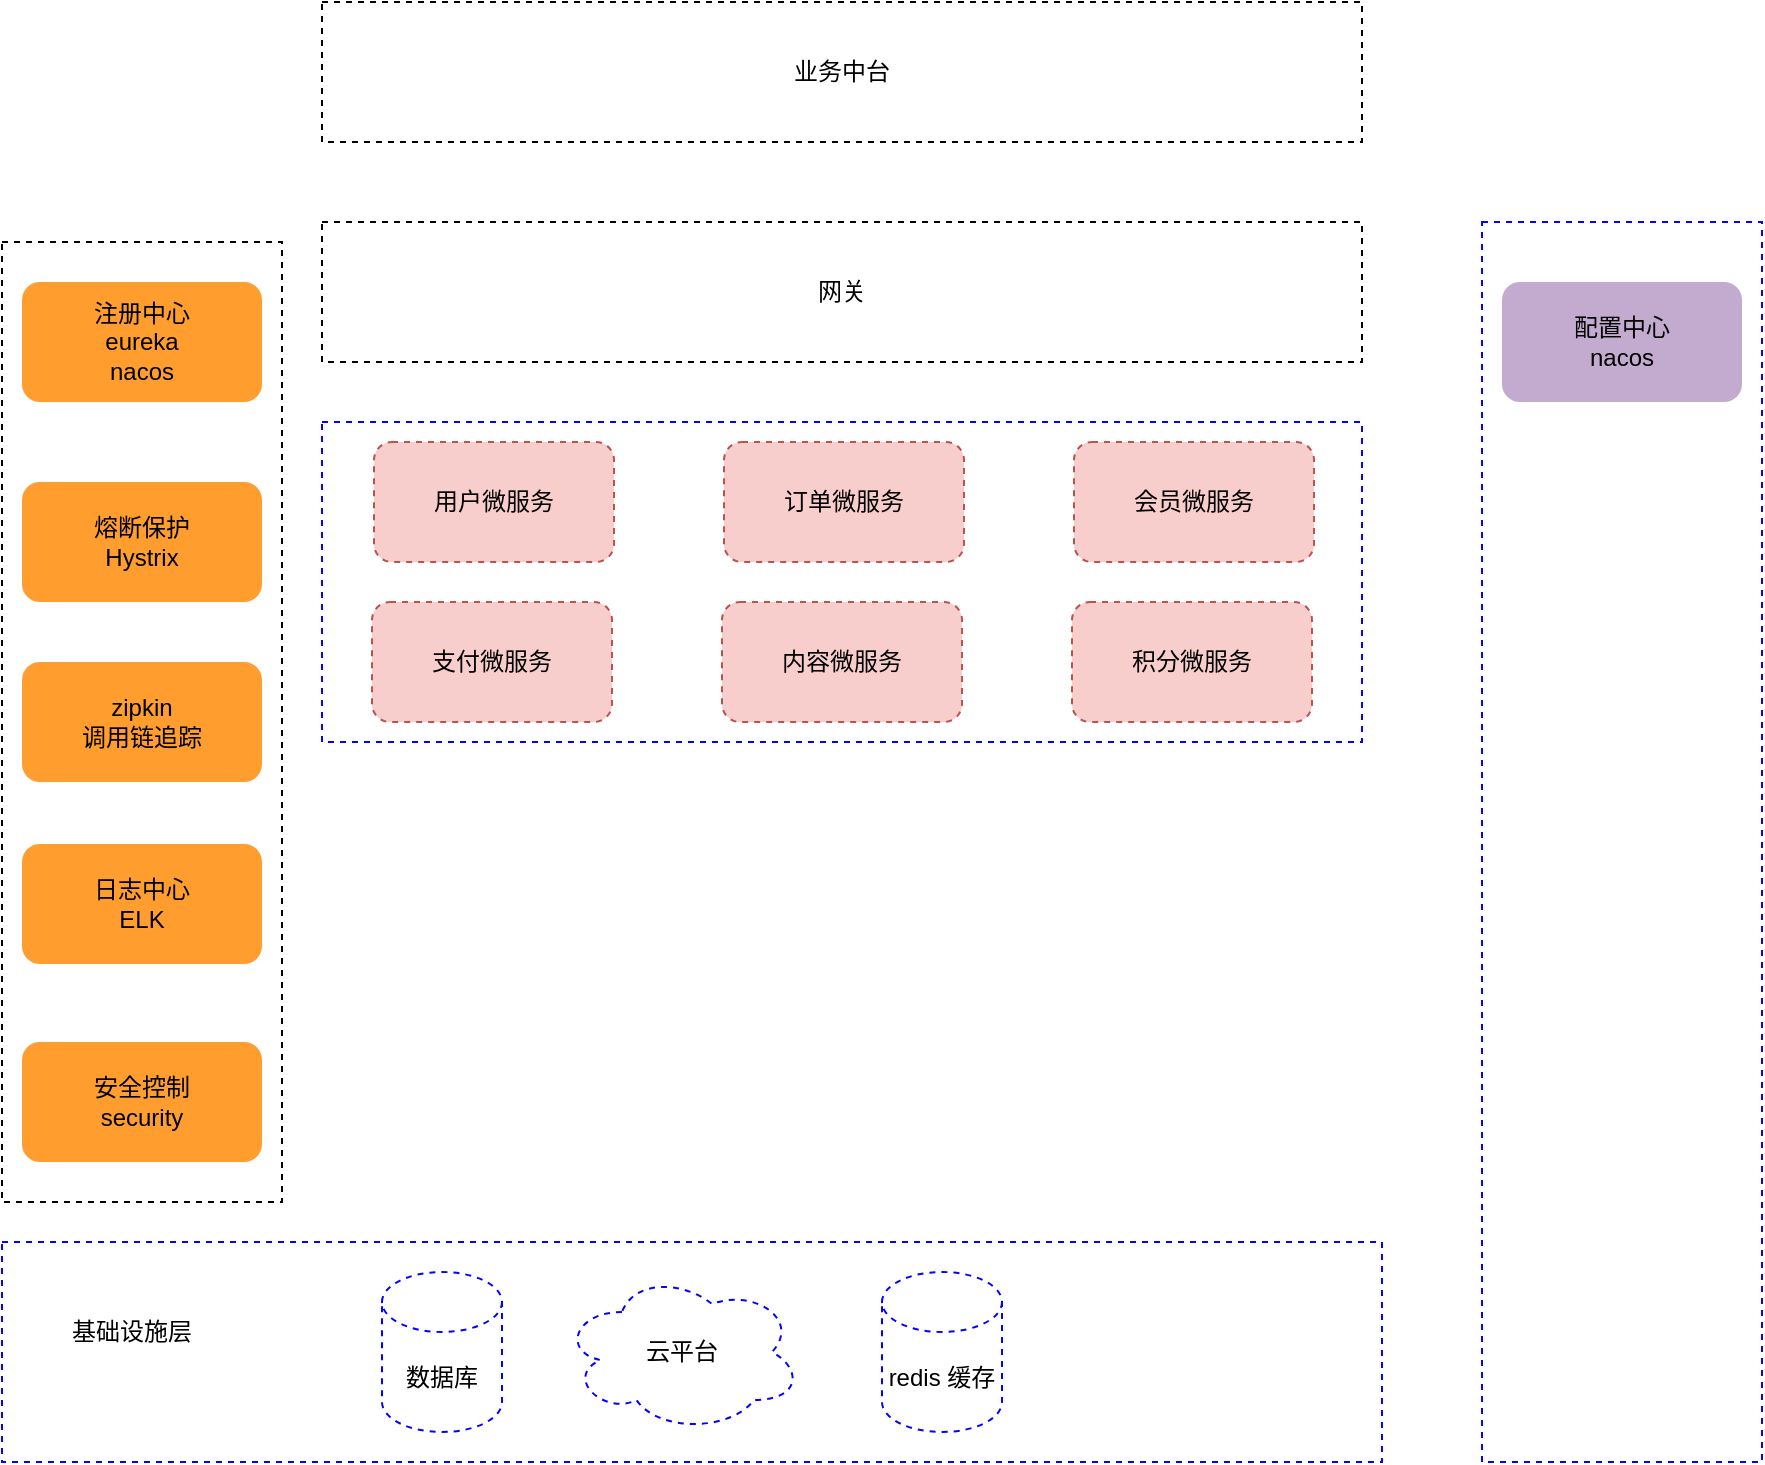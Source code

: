 <mxfile version="14.1.8" type="github">
  <diagram id="4NoQpAXfG3ZIOkhWS6N4" name="第 1 页">
    <mxGraphModel dx="782" dy="471" grid="1" gridSize="10" guides="1" tooltips="1" connect="1" arrows="1" fold="1" page="1" pageScale="1" pageWidth="827" pageHeight="1169" math="0" shadow="0">
      <root>
        <mxCell id="0" />
        <mxCell id="1" parent="0" />
        <mxCell id="fkkXkPVEHaHYHS4pf3CL-7" value="" style="group" vertex="1" connectable="0" parent="1">
          <mxGeometry x="70" y="210" width="140" height="480" as="geometry" />
        </mxCell>
        <mxCell id="fkkXkPVEHaHYHS4pf3CL-1" value="注册中心&lt;br&gt;eureka&lt;br&gt;nacos" style="rounded=1;whiteSpace=wrap;html=1;fillColor=#FF9D2E;strokeColor=none;" vertex="1" parent="fkkXkPVEHaHYHS4pf3CL-7">
          <mxGeometry x="10" y="20" width="120" height="60" as="geometry" />
        </mxCell>
        <mxCell id="fkkXkPVEHaHYHS4pf3CL-2" value="熔断保护&lt;br&gt;Hystrix" style="rounded=1;whiteSpace=wrap;html=1;fillColor=#FF9D2E;strokeColor=none;" vertex="1" parent="fkkXkPVEHaHYHS4pf3CL-7">
          <mxGeometry x="10" y="120" width="120" height="60" as="geometry" />
        </mxCell>
        <mxCell id="fkkXkPVEHaHYHS4pf3CL-3" value="zipkin&lt;br&gt;调用链追踪" style="rounded=1;whiteSpace=wrap;html=1;fillColor=#FF9D2E;strokeColor=none;" vertex="1" parent="fkkXkPVEHaHYHS4pf3CL-7">
          <mxGeometry x="10" y="210" width="120" height="60" as="geometry" />
        </mxCell>
        <mxCell id="fkkXkPVEHaHYHS4pf3CL-4" value="日志中心&lt;br&gt;ELK" style="rounded=1;whiteSpace=wrap;html=1;fillColor=#FF9D2E;strokeColor=none;" vertex="1" parent="fkkXkPVEHaHYHS4pf3CL-7">
          <mxGeometry x="10" y="301" width="120" height="60" as="geometry" />
        </mxCell>
        <mxCell id="fkkXkPVEHaHYHS4pf3CL-5" value="安全控制&lt;br&gt;security" style="rounded=1;whiteSpace=wrap;html=1;fillColor=#FF9D2E;strokeColor=none;" vertex="1" parent="fkkXkPVEHaHYHS4pf3CL-7">
          <mxGeometry x="10" y="400" width="120" height="60" as="geometry" />
        </mxCell>
        <mxCell id="fkkXkPVEHaHYHS4pf3CL-6" value="" style="rounded=0;whiteSpace=wrap;html=1;dashed=1;fillColor=none;" vertex="1" parent="fkkXkPVEHaHYHS4pf3CL-7">
          <mxGeometry width="140" height="480" as="geometry" />
        </mxCell>
        <mxCell id="fkkXkPVEHaHYHS4pf3CL-8" value="业务中台" style="rounded=0;whiteSpace=wrap;html=1;dashed=1;fillColor=none;" vertex="1" parent="1">
          <mxGeometry x="230" y="90" width="520" height="70" as="geometry" />
        </mxCell>
        <mxCell id="fkkXkPVEHaHYHS4pf3CL-9" value="网关" style="rounded=0;whiteSpace=wrap;html=1;dashed=1;fillColor=none;" vertex="1" parent="1">
          <mxGeometry x="230" y="200" width="520" height="70" as="geometry" />
        </mxCell>
        <mxCell id="fkkXkPVEHaHYHS4pf3CL-10" value="" style="rounded=0;whiteSpace=wrap;html=1;dashed=1;fillColor=none;strokeColor=#0303FF;" vertex="1" parent="1">
          <mxGeometry x="230" y="300" width="520" height="160" as="geometry" />
        </mxCell>
        <mxCell id="fkkXkPVEHaHYHS4pf3CL-12" value="用户微服务" style="rounded=1;whiteSpace=wrap;html=1;dashed=1;strokeColor=#b85450;fillColor=#f8cecc;" vertex="1" parent="1">
          <mxGeometry x="256" y="310" width="120" height="60" as="geometry" />
        </mxCell>
        <mxCell id="fkkXkPVEHaHYHS4pf3CL-13" value="订单微服务" style="rounded=1;whiteSpace=wrap;html=1;dashed=1;strokeColor=#b85450;fillColor=#f8cecc;" vertex="1" parent="1">
          <mxGeometry x="431" y="310" width="120" height="60" as="geometry" />
        </mxCell>
        <mxCell id="fkkXkPVEHaHYHS4pf3CL-14" value="会员微服务" style="rounded=1;whiteSpace=wrap;html=1;dashed=1;strokeColor=#b85450;fillColor=#f8cecc;" vertex="1" parent="1">
          <mxGeometry x="606" y="310" width="120" height="60" as="geometry" />
        </mxCell>
        <mxCell id="fkkXkPVEHaHYHS4pf3CL-15" value="支付微服务" style="rounded=1;whiteSpace=wrap;html=1;dashed=1;strokeColor=#b85450;fillColor=#f8cecc;" vertex="1" parent="1">
          <mxGeometry x="255" y="390" width="120" height="60" as="geometry" />
        </mxCell>
        <mxCell id="fkkXkPVEHaHYHS4pf3CL-16" value="内容微服务" style="rounded=1;whiteSpace=wrap;html=1;dashed=1;strokeColor=#b85450;fillColor=#f8cecc;" vertex="1" parent="1">
          <mxGeometry x="430" y="390" width="120" height="60" as="geometry" />
        </mxCell>
        <mxCell id="fkkXkPVEHaHYHS4pf3CL-17" value="积分微服务" style="rounded=1;whiteSpace=wrap;html=1;dashed=1;strokeColor=#b85450;fillColor=#f8cecc;" vertex="1" parent="1">
          <mxGeometry x="605" y="390" width="120" height="60" as="geometry" />
        </mxCell>
        <mxCell id="fkkXkPVEHaHYHS4pf3CL-18" value="" style="rounded=0;whiteSpace=wrap;html=1;dashed=1;strokeColor=#0303FF;fillColor=none;" vertex="1" parent="1">
          <mxGeometry x="70" y="710" width="690" height="110" as="geometry" />
        </mxCell>
        <mxCell id="fkkXkPVEHaHYHS4pf3CL-19" value="数据库" style="shape=cylinder3;whiteSpace=wrap;html=1;boundedLbl=1;backgroundOutline=1;size=15;rounded=1;dashed=1;strokeColor=#0303FF;fillColor=none;" vertex="1" parent="1">
          <mxGeometry x="260" y="725" width="60" height="80" as="geometry" />
        </mxCell>
        <mxCell id="fkkXkPVEHaHYHS4pf3CL-20" value="云平台" style="ellipse;shape=cloud;whiteSpace=wrap;html=1;rounded=1;dashed=1;strokeColor=#0303FF;fillColor=none;" vertex="1" parent="1">
          <mxGeometry x="350" y="725" width="120" height="80" as="geometry" />
        </mxCell>
        <mxCell id="fkkXkPVEHaHYHS4pf3CL-21" value="redis 缓存" style="shape=cylinder3;whiteSpace=wrap;html=1;boundedLbl=1;backgroundOutline=1;size=15;rounded=1;dashed=1;strokeColor=#0303FF;fillColor=none;" vertex="1" parent="1">
          <mxGeometry x="510" y="725" width="60" height="80" as="geometry" />
        </mxCell>
        <mxCell id="fkkXkPVEHaHYHS4pf3CL-22" value="基础设施层" style="text;html=1;strokeColor=none;fillColor=none;align=center;verticalAlign=middle;whiteSpace=wrap;rounded=0;dashed=1;" vertex="1" parent="1">
          <mxGeometry x="100" y="750" width="70" height="10" as="geometry" />
        </mxCell>
        <mxCell id="fkkXkPVEHaHYHS4pf3CL-23" value="" style="rounded=0;whiteSpace=wrap;html=1;dashed=1;strokeColor=#0303FF;fillColor=none;" vertex="1" parent="1">
          <mxGeometry x="810" y="200" width="140" height="620" as="geometry" />
        </mxCell>
        <mxCell id="fkkXkPVEHaHYHS4pf3CL-25" value="配置中心&lt;br&gt;nacos" style="rounded=1;whiteSpace=wrap;html=1;dashed=1;strokeColor=none;fillColor=#C3ABD0;" vertex="1" parent="1">
          <mxGeometry x="820" y="230" width="120" height="60" as="geometry" />
        </mxCell>
      </root>
    </mxGraphModel>
  </diagram>
</mxfile>
